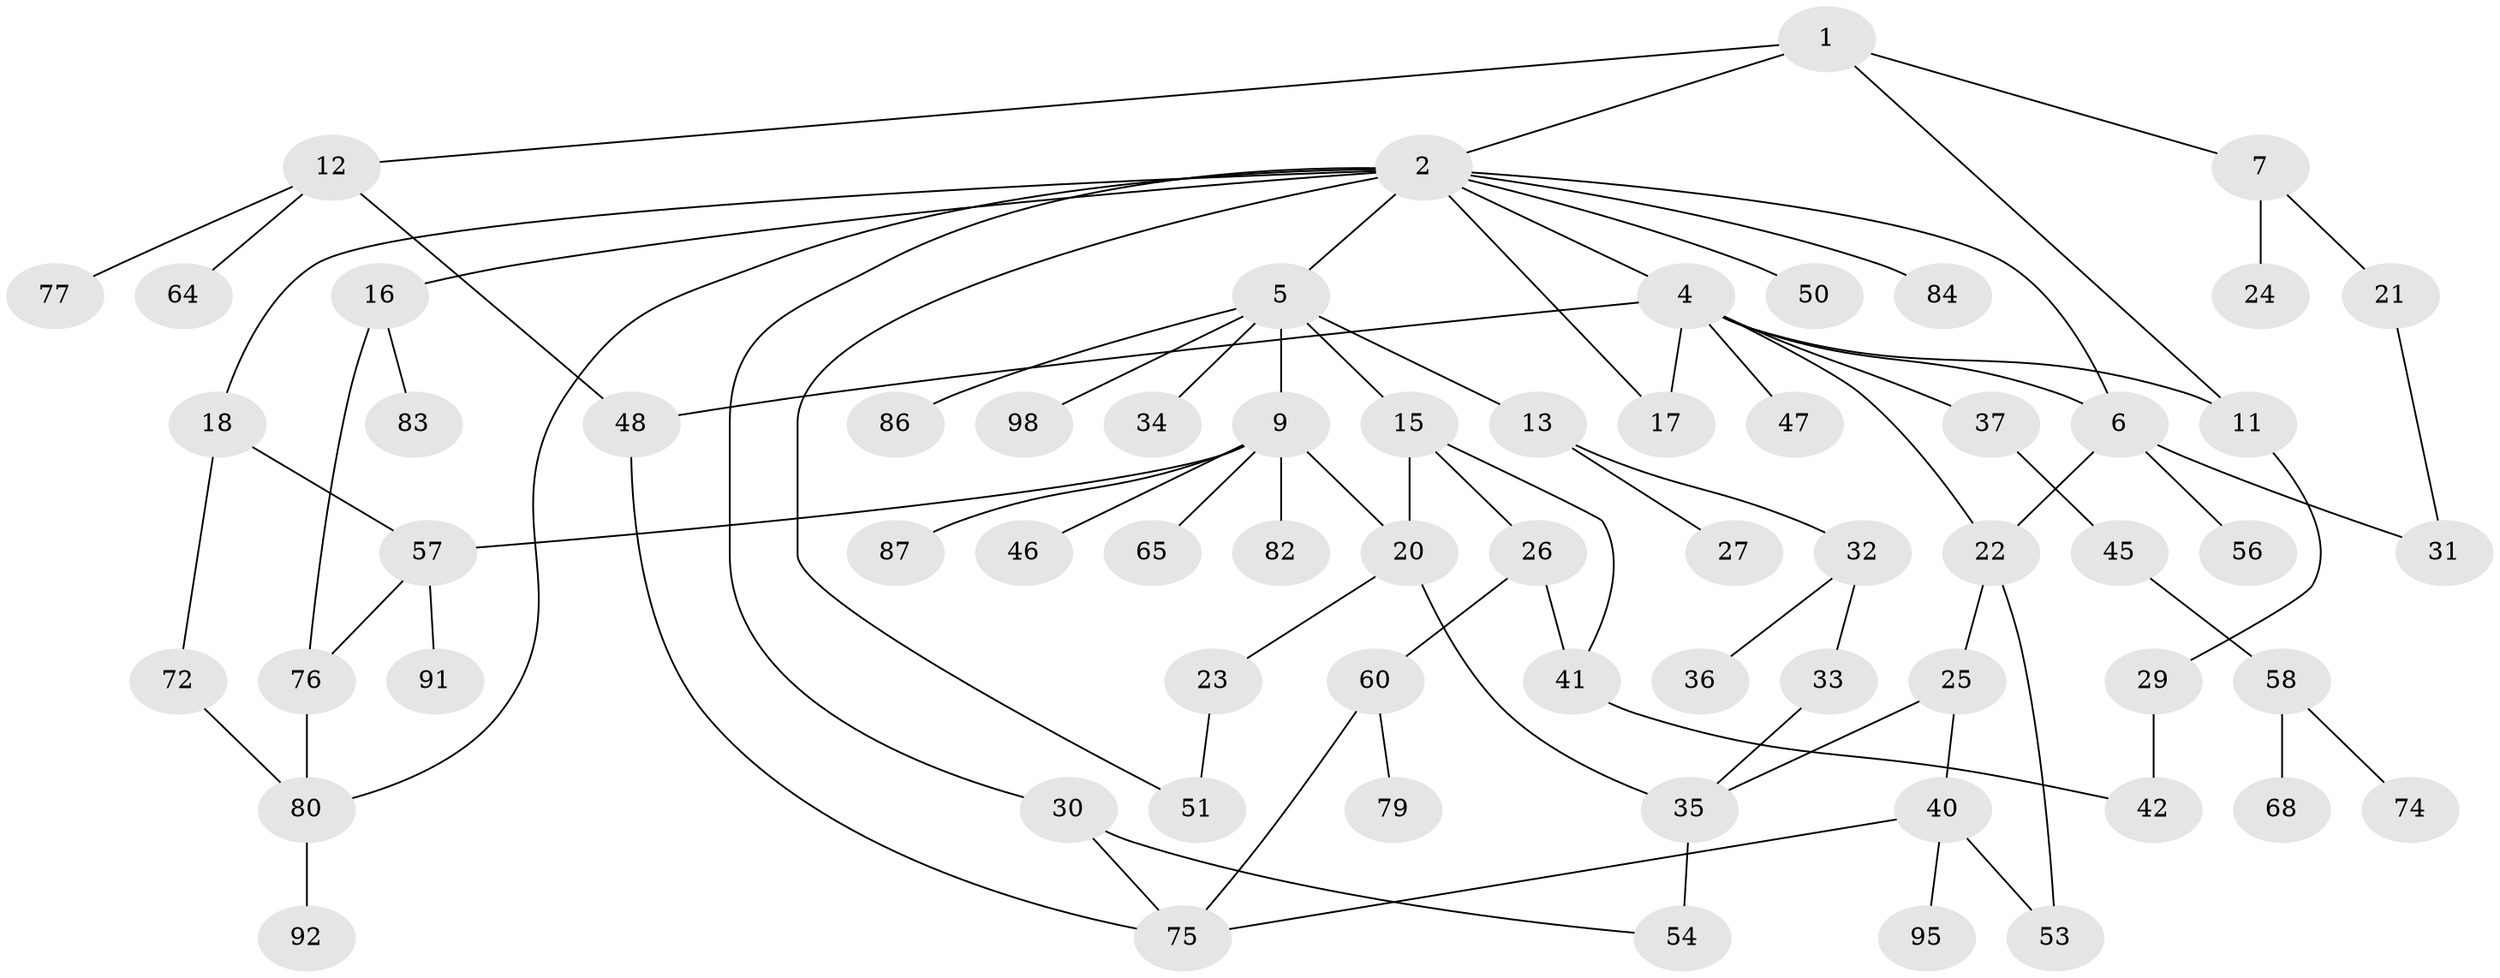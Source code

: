 // Generated by graph-tools (version 1.1) at 2025/23/03/03/25 07:23:32]
// undirected, 65 vertices, 85 edges
graph export_dot {
graph [start="1"]
  node [color=gray90,style=filled];
  1;
  2 [super="+3"];
  4 [super="+8"];
  5 [super="+14"];
  6 [super="+43"];
  7;
  9 [super="+10"];
  11 [super="+55"];
  12 [super="+96"];
  13 [super="+19"];
  15;
  16 [super="+44"];
  17;
  18 [super="+70"];
  20 [super="+39"];
  21 [super="+38"];
  22 [super="+93"];
  23;
  24 [super="+94"];
  25;
  26 [super="+28"];
  27 [super="+67"];
  29 [super="+73"];
  30 [super="+88"];
  31;
  32 [super="+61"];
  33 [super="+69"];
  34;
  35 [super="+66"];
  36;
  37;
  40 [super="+85"];
  41 [super="+59"];
  42;
  45 [super="+62"];
  46 [super="+49"];
  47;
  48 [super="+52"];
  50 [super="+89"];
  51;
  53 [super="+97"];
  54;
  56;
  57 [super="+63"];
  58 [super="+99"];
  60 [super="+71"];
  64;
  65;
  68;
  72;
  74;
  75 [super="+81"];
  76 [super="+78"];
  77;
  79;
  80 [super="+90"];
  82;
  83;
  84;
  86;
  87;
  91;
  92;
  95;
  98;
  1 -- 2;
  1 -- 7;
  1 -- 11;
  1 -- 12;
  2 -- 5;
  2 -- 16;
  2 -- 50;
  2 -- 51;
  2 -- 84;
  2 -- 80;
  2 -- 17;
  2 -- 18;
  2 -- 4;
  2 -- 6;
  2 -- 30;
  4 -- 17;
  4 -- 22;
  4 -- 48;
  4 -- 37;
  4 -- 6;
  4 -- 11;
  4 -- 47;
  5 -- 9;
  5 -- 13;
  5 -- 98;
  5 -- 34;
  5 -- 86;
  5 -- 15;
  6 -- 22;
  6 -- 31;
  6 -- 56;
  7 -- 21;
  7 -- 24;
  9 -- 46;
  9 -- 65;
  9 -- 82;
  9 -- 87;
  9 -- 57;
  9 -- 20;
  11 -- 29;
  12 -- 64;
  12 -- 77;
  12 -- 48;
  13 -- 32;
  13 -- 27;
  15 -- 20;
  15 -- 26;
  15 -- 41;
  16 -- 76;
  16 -- 83;
  18 -- 72;
  18 -- 57;
  20 -- 23;
  20 -- 35;
  21 -- 31;
  22 -- 25;
  22 -- 53;
  23 -- 51;
  25 -- 40;
  25 -- 35;
  26 -- 41;
  26 -- 60;
  29 -- 42;
  30 -- 54;
  30 -- 75;
  32 -- 33;
  32 -- 36;
  33 -- 35;
  35 -- 54;
  37 -- 45;
  40 -- 53;
  40 -- 75;
  40 -- 95;
  41 -- 42;
  45 -- 58;
  48 -- 75;
  57 -- 91;
  57 -- 76;
  58 -- 68;
  58 -- 74;
  60 -- 79;
  60 -- 75;
  72 -- 80;
  76 -- 80;
  80 -- 92;
}
